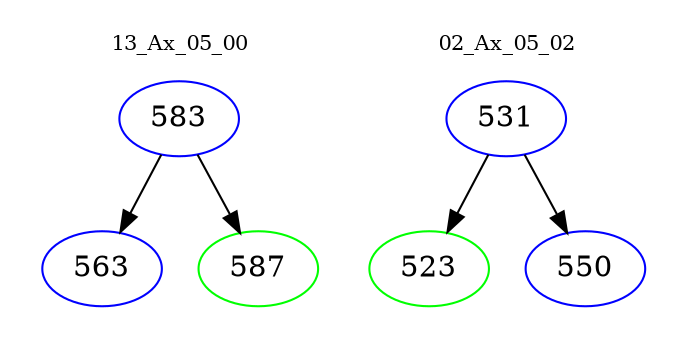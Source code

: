 digraph{
subgraph cluster_0 {
color = white
label = "13_Ax_05_00";
fontsize=10;
T0_583 [label="583", color="blue"]
T0_583 -> T0_563 [color="black"]
T0_563 [label="563", color="blue"]
T0_583 -> T0_587 [color="black"]
T0_587 [label="587", color="green"]
}
subgraph cluster_1 {
color = white
label = "02_Ax_05_02";
fontsize=10;
T1_531 [label="531", color="blue"]
T1_531 -> T1_523 [color="black"]
T1_523 [label="523", color="green"]
T1_531 -> T1_550 [color="black"]
T1_550 [label="550", color="blue"]
}
}
